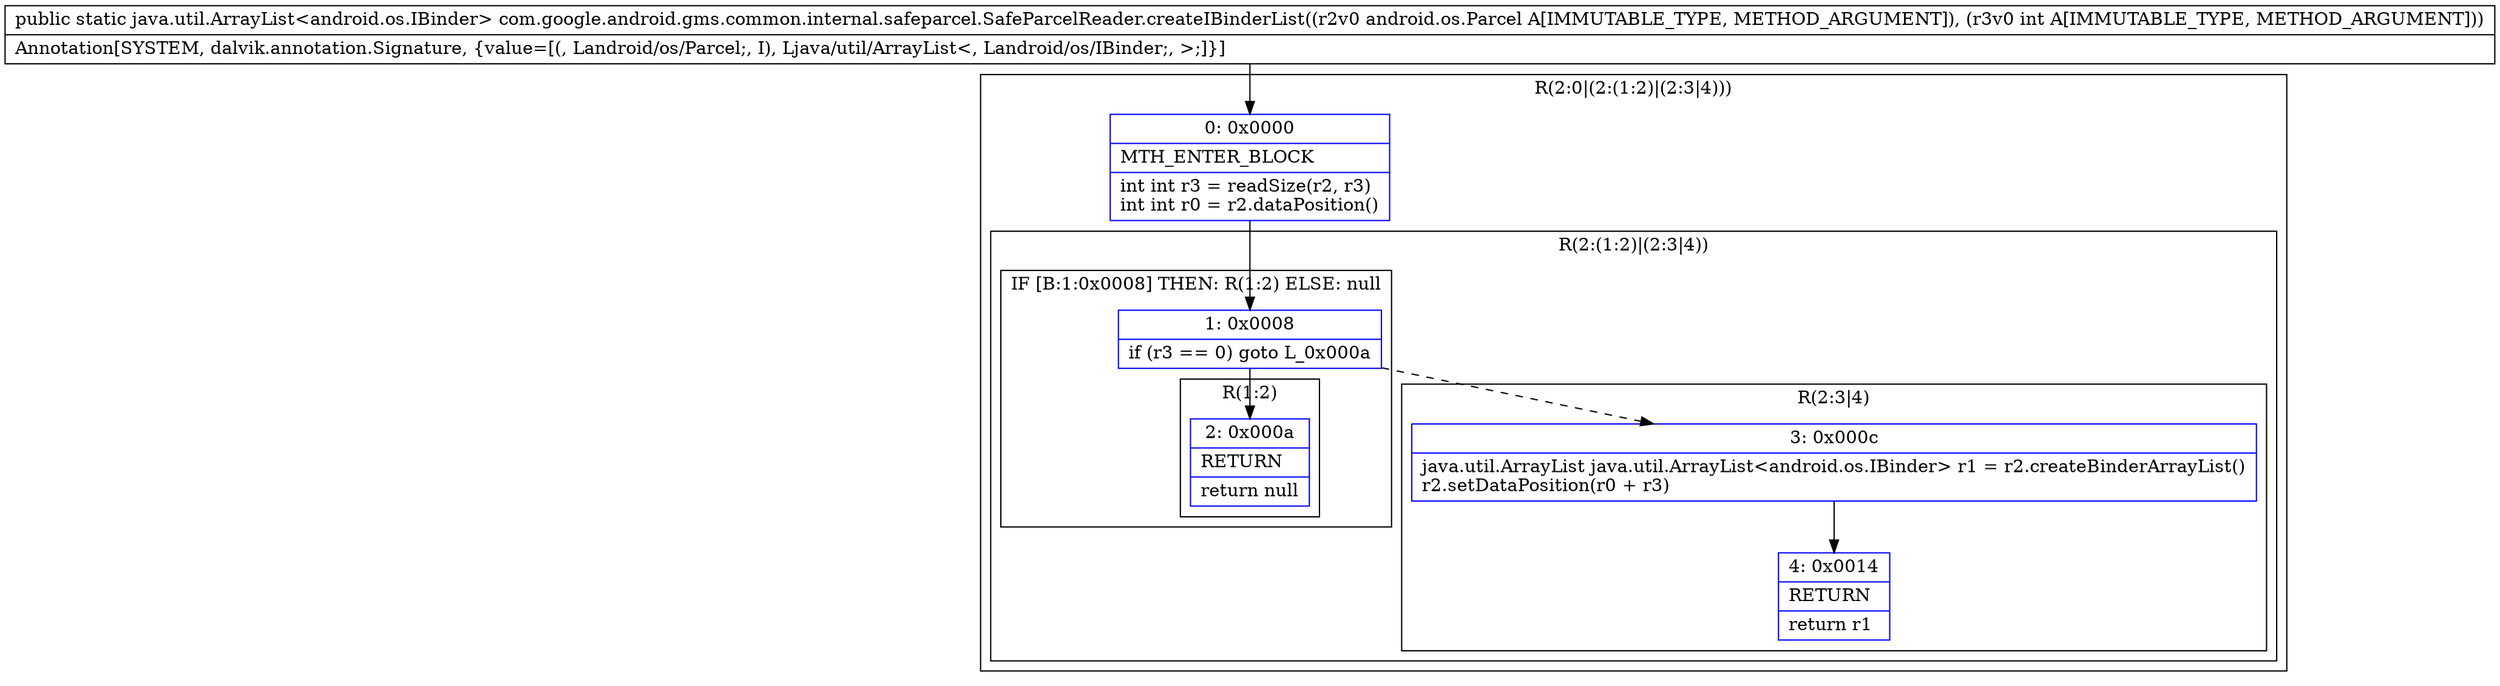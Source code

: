 digraph "CFG forcom.google.android.gms.common.internal.safeparcel.SafeParcelReader.createIBinderList(Landroid\/os\/Parcel;I)Ljava\/util\/ArrayList;" {
subgraph cluster_Region_331684697 {
label = "R(2:0|(2:(1:2)|(2:3|4)))";
node [shape=record,color=blue];
Node_0 [shape=record,label="{0\:\ 0x0000|MTH_ENTER_BLOCK\l|int int r3 = readSize(r2, r3)\lint int r0 = r2.dataPosition()\l}"];
subgraph cluster_Region_782371447 {
label = "R(2:(1:2)|(2:3|4))";
node [shape=record,color=blue];
subgraph cluster_IfRegion_438688886 {
label = "IF [B:1:0x0008] THEN: R(1:2) ELSE: null";
node [shape=record,color=blue];
Node_1 [shape=record,label="{1\:\ 0x0008|if (r3 == 0) goto L_0x000a\l}"];
subgraph cluster_Region_1578563158 {
label = "R(1:2)";
node [shape=record,color=blue];
Node_2 [shape=record,label="{2\:\ 0x000a|RETURN\l|return null\l}"];
}
}
subgraph cluster_Region_999647784 {
label = "R(2:3|4)";
node [shape=record,color=blue];
Node_3 [shape=record,label="{3\:\ 0x000c|java.util.ArrayList java.util.ArrayList\<android.os.IBinder\> r1 = r2.createBinderArrayList()\lr2.setDataPosition(r0 + r3)\l}"];
Node_4 [shape=record,label="{4\:\ 0x0014|RETURN\l|return r1\l}"];
}
}
}
MethodNode[shape=record,label="{public static java.util.ArrayList\<android.os.IBinder\> com.google.android.gms.common.internal.safeparcel.SafeParcelReader.createIBinderList((r2v0 android.os.Parcel A[IMMUTABLE_TYPE, METHOD_ARGUMENT]), (r3v0 int A[IMMUTABLE_TYPE, METHOD_ARGUMENT]))  | Annotation[SYSTEM, dalvik.annotation.Signature, \{value=[(, Landroid\/os\/Parcel;, I), Ljava\/util\/ArrayList\<, Landroid\/os\/IBinder;, \>;]\}]\l}"];
MethodNode -> Node_0;
Node_0 -> Node_1;
Node_1 -> Node_2;
Node_1 -> Node_3[style=dashed];
Node_3 -> Node_4;
}

